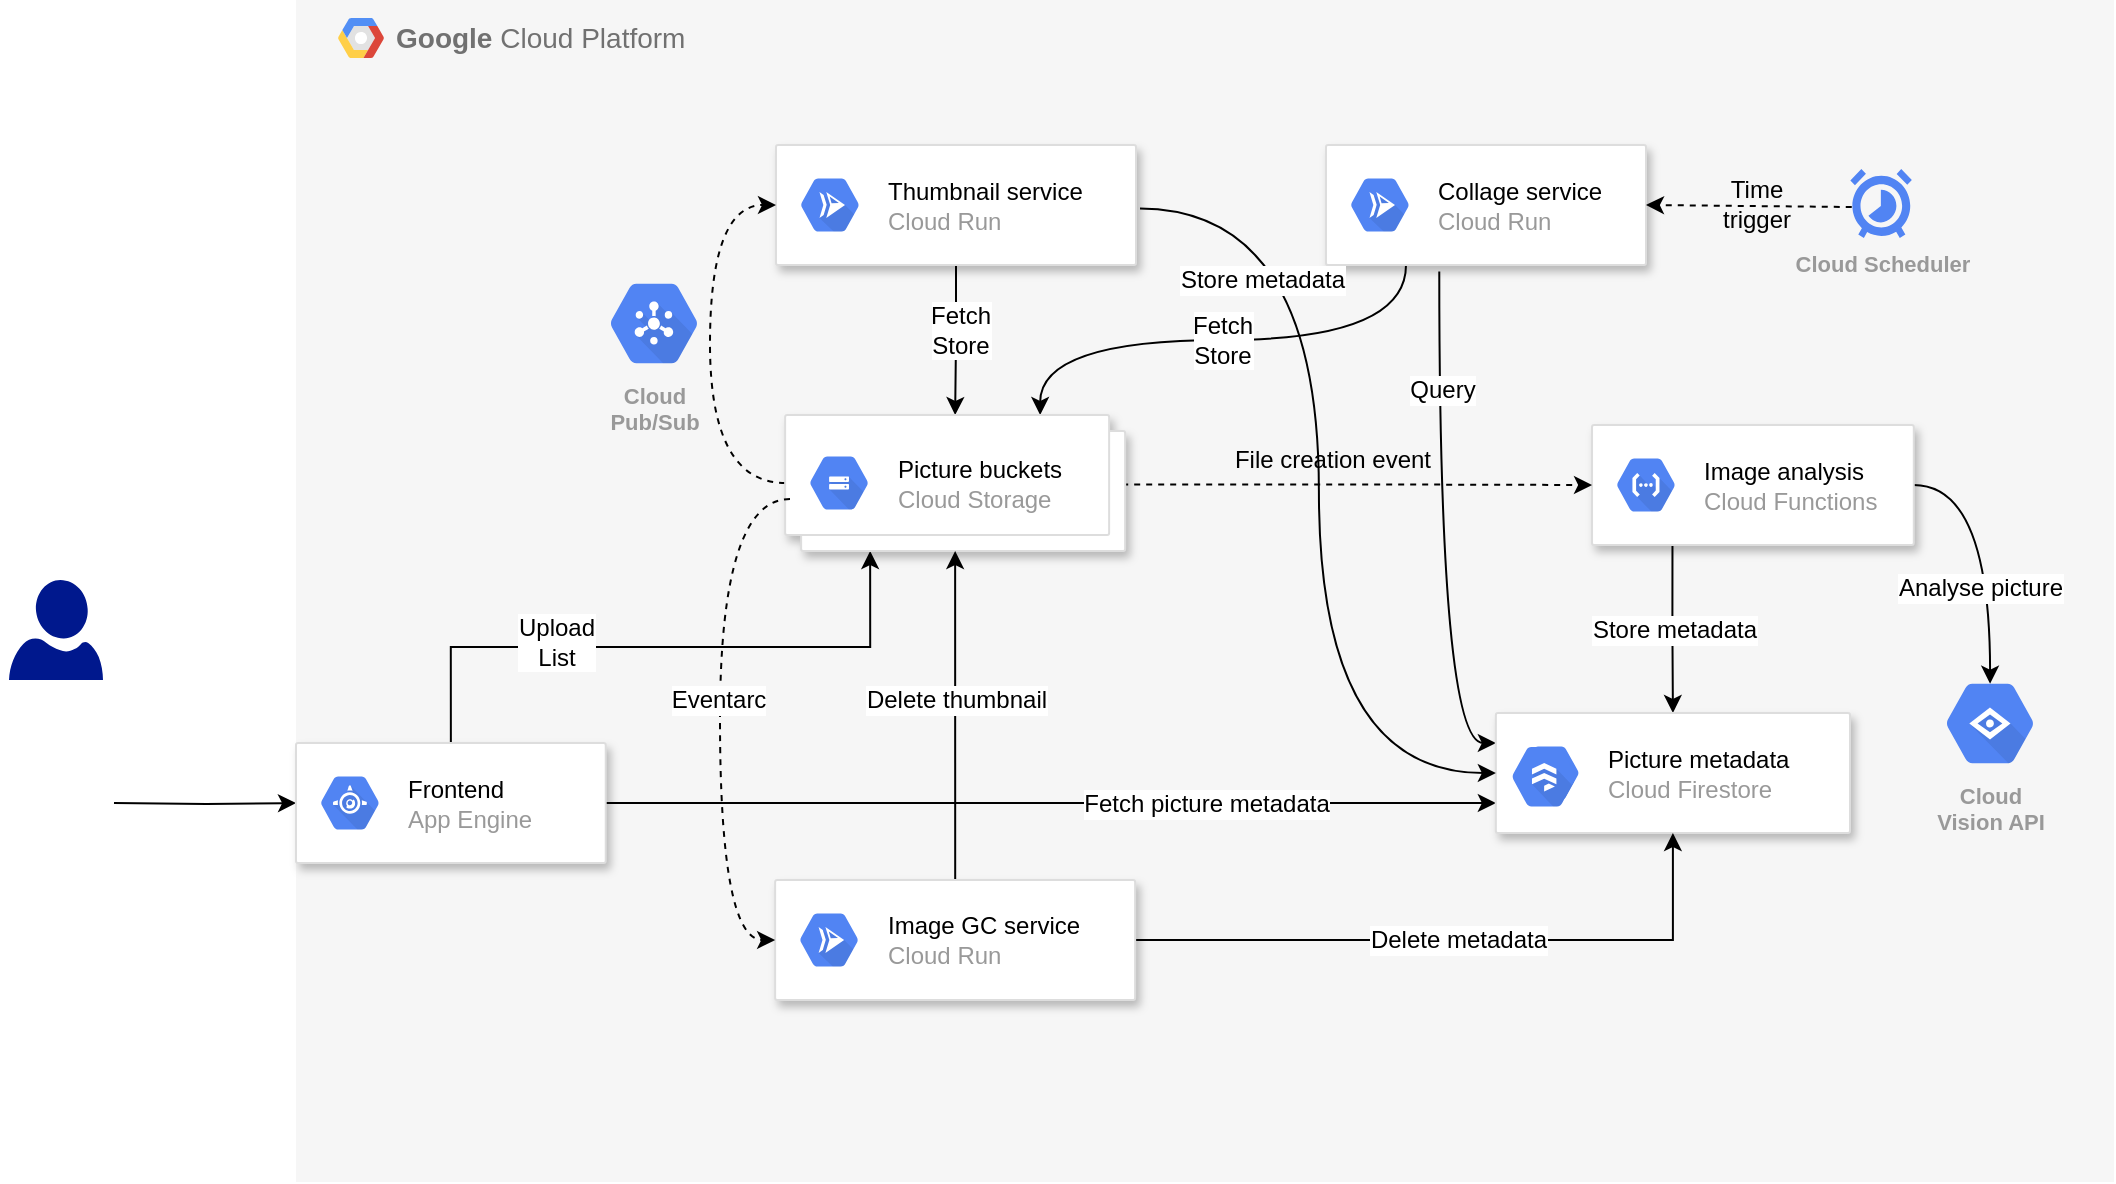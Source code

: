 <mxfile version="14.1.8" type="device" pages="2"><diagram id="f106602c-feb2-e66a-4537-3a34d633f6aa" name="events"><mxGraphModel dx="1106" dy="824" grid="1" gridSize="10" guides="1" tooltips="1" connect="1" arrows="1" fold="1" page="1" pageScale="1" pageWidth="1169" pageHeight="827" background="#ffffff" math="0" shadow="0"><root><mxCell id="0"/><mxCell id="1" parent="0"/><mxCell id="14" value="&lt;b&gt;Google &lt;/b&gt;Cloud Platform" style="fillColor=#F6F6F6;strokeColor=none;shadow=0;gradientColor=none;fontSize=14;align=left;spacing=10;fontColor=#717171;9E9E9E;verticalAlign=top;spacingTop=-4;fontStyle=0;spacingLeft=40;html=1;" parent="1" vertex="1"><mxGeometry x="218" y="120" width="909" height="591" as="geometry"/></mxCell><mxCell id="688" style="edgeStyle=orthogonalEdgeStyle;rounded=0;html=1;labelBackgroundColor=none;startFill=1;startSize=4;endArrow=blockThin;endFill=1;endSize=4;jettySize=auto;orthogonalLoop=1;strokeColor=#4284F3;strokeWidth=2;fontSize=12;fontColor=#000000;align=center;dashed=0;startArrow=blockThin;" parent="1" edge="1"><mxGeometry relative="1" as="geometry"><mxPoint x="425" y="329" as="sourcePoint"/></mxGeometry></mxCell><mxCell id="689" style="edgeStyle=orthogonalEdgeStyle;rounded=0;html=1;labelBackgroundColor=none;startFill=1;startSize=4;endArrow=blockThin;endFill=1;endSize=4;jettySize=auto;orthogonalLoop=1;strokeColor=#4284F3;strokeWidth=2;fontSize=12;fontColor=#000000;align=center;dashed=0;startArrow=blockThin;" parent="1" edge="1"><mxGeometry relative="1" as="geometry"><mxPoint x="425" y="420" as="sourcePoint"/></mxGeometry></mxCell><mxCell id="690" style="edgeStyle=orthogonalEdgeStyle;rounded=0;html=1;labelBackgroundColor=none;startFill=1;startSize=4;endArrow=blockThin;endFill=1;endSize=4;jettySize=auto;orthogonalLoop=1;strokeColor=#9E9E9E;strokeWidth=2;fontSize=12;fontColor=#000000;align=center;dashed=0;startArrow=blockThin;" parent="1" edge="1"><mxGeometry relative="1" as="geometry"><Array as="points"><mxPoint x="715" y="329"/><mxPoint x="715" y="329"/></Array><mxPoint x="739.5" y="329" as="targetPoint"/></mxGeometry></mxCell><mxCell id="687" style="edgeStyle=orthogonalEdgeStyle;rounded=0;html=1;labelBackgroundColor=none;startFill=1;startSize=4;endArrow=blockThin;endFill=1;endSize=4;jettySize=auto;orthogonalLoop=1;strokeColor=#4284F3;strokeWidth=2;fontSize=12;fontColor=#000000;align=center;dashed=0;" parent="1" edge="1"><mxGeometry relative="1" as="geometry"><mxPoint x="425" y="240" as="sourcePoint"/></mxGeometry></mxCell><mxCell id="Dg0SfWmz22ZjpXhg2D-C-709" style="edgeStyle=orthogonalEdgeStyle;rounded=0;orthogonalLoop=1;jettySize=auto;html=1;exitX=1;exitY=0.5;exitDx=0;exitDy=0;entryX=0;entryY=0.5;entryDx=0;entryDy=0;" parent="1" target="arby8tgKo32epF8ZV0J7-690" edge="1"><mxGeometry relative="1" as="geometry"><mxPoint x="127" y="521.5" as="sourcePoint"/></mxGeometry></mxCell><mxCell id="Dg0SfWmz22ZjpXhg2D-C-695" value="" style="shape=image;html=1;verticalAlign=top;verticalLabelPosition=bottom;labelBackgroundColor=#ffffff;imageAspect=0;aspect=fixed;image=https://cdn2.iconfinder.com/data/icons/font-awesome/1792/file-picture-o-128.png" parent="1" vertex="1"><mxGeometry x="70" y="480" width="58" height="58" as="geometry"/></mxCell><mxCell id="Dg0SfWmz22ZjpXhg2D-C-710" value="" style="aspect=fixed;pointerEvents=1;shadow=0;dashed=0;html=1;strokeColor=none;labelPosition=center;verticalLabelPosition=bottom;verticalAlign=top;align=center;fillColor=#00188D;shape=mxgraph.azure.user" parent="1" vertex="1"><mxGeometry x="74.5" y="410" width="47" height="50" as="geometry"/></mxCell><mxCell id="arby8tgKo32epF8ZV0J7-701" style="edgeStyle=orthogonalEdgeStyle;rounded=0;orthogonalLoop=1;jettySize=auto;html=1;startArrow=none;startFill=0;exitX=0.5;exitY=1;exitDx=0;exitDy=0;entryX=0.5;entryY=0;entryDx=0;entryDy=0;" parent="1" source="arby8tgKo32epF8ZV0J7-699" target="E0WcMXyF8rrJxKiN9VMl-693" edge="1"><mxGeometry relative="1" as="geometry"><Array as="points"/></mxGeometry></mxCell><mxCell id="A69gEPXfXc5rH4VS0fBS-738" value="&lt;font style=&quot;font-size: 12px&quot;&gt;Fetch&lt;br&gt;Store&lt;/font&gt;" style="edgeLabel;html=1;align=center;verticalAlign=middle;resizable=0;points=[];" parent="arby8tgKo32epF8ZV0J7-701" vertex="1" connectable="0"><mxGeometry x="-0.138" y="2" relative="1" as="geometry"><mxPoint as="offset"/></mxGeometry></mxCell><mxCell id="arby8tgKo32epF8ZV0J7-699" value="" style="strokeColor=#dddddd;shadow=1;strokeWidth=1;rounded=1;absoluteArcSize=1;arcSize=2;labelBackgroundColor=none;" parent="1" vertex="1"><mxGeometry x="458" y="192.5" width="180" height="60" as="geometry"/></mxCell><mxCell id="arby8tgKo32epF8ZV0J7-700" value="&lt;font color=&quot;#000000&quot;&gt;Thumbnail service&lt;/font&gt;&lt;br&gt;Cloud Run" style="dashed=0;connectable=0;html=1;fillColor=#5184F3;strokeColor=none;shape=mxgraph.gcp2.hexIcon;prIcon=cloud_run;part=1;labelPosition=right;verticalLabelPosition=middle;align=left;verticalAlign=middle;spacingLeft=5;fontColor=#999999;fontSize=12;" parent="arby8tgKo32epF8ZV0J7-699" vertex="1"><mxGeometry y="0.5" width="44" height="39" relative="1" as="geometry"><mxPoint x="5" y="-19.5" as="offset"/></mxGeometry></mxCell><mxCell id="arby8tgKo32epF8ZV0J7-705" style="rounded=0;orthogonalLoop=1;jettySize=auto;html=1;exitX=0.25;exitY=1;exitDx=0;exitDy=0;entryX=0.75;entryY=0;entryDx=0;entryDy=0;startArrow=none;startFill=0;edgeStyle=orthogonalEdgeStyle;curved=1;" parent="1" source="arby8tgKo32epF8ZV0J7-703" target="E0WcMXyF8rrJxKiN9VMl-693" edge="1"><mxGeometry relative="1" as="geometry"/></mxCell><mxCell id="A69gEPXfXc5rH4VS0fBS-737" value="&lt;font style=&quot;font-size: 12px&quot;&gt;Fetch&lt;br&gt;Store&lt;/font&gt;" style="edgeLabel;html=1;align=center;verticalAlign=middle;resizable=0;points=[];" parent="arby8tgKo32epF8ZV0J7-705" vertex="1" connectable="0"><mxGeometry x="-0.391" y="-8" relative="1" as="geometry"><mxPoint x="-51.5" y="8" as="offset"/></mxGeometry></mxCell><mxCell id="1ZLBBM_tfc2wKqTK2FR4-696" style="edgeStyle=orthogonalEdgeStyle;rounded=0;orthogonalLoop=1;jettySize=auto;html=1;exitX=0.354;exitY=1.055;exitDx=0;exitDy=0;entryX=0;entryY=0.25;entryDx=0;entryDy=0;curved=1;exitPerimeter=0;" parent="1" source="arby8tgKo32epF8ZV0J7-703" target="1ZLBBM_tfc2wKqTK2FR4-694" edge="1"><mxGeometry relative="1" as="geometry"/></mxCell><mxCell id="A69gEPXfXc5rH4VS0fBS-736" value="&lt;font style=&quot;font-size: 12px&quot;&gt;Query&lt;/font&gt;" style="edgeLabel;html=1;align=center;verticalAlign=middle;resizable=0;points=[];" parent="1ZLBBM_tfc2wKqTK2FR4-696" vertex="1" connectable="0"><mxGeometry x="-0.348" y="1" relative="1" as="geometry"><mxPoint y="-26.8" as="offset"/></mxGeometry></mxCell><mxCell id="arby8tgKo32epF8ZV0J7-703" value="" style="strokeColor=#dddddd;shadow=1;strokeWidth=1;rounded=1;absoluteArcSize=1;arcSize=2;labelBackgroundColor=none;" parent="1" vertex="1"><mxGeometry x="733" y="192.5" width="160" height="60" as="geometry"/></mxCell><mxCell id="arby8tgKo32epF8ZV0J7-704" value="&lt;font color=&quot;#000000&quot;&gt;Collage service&lt;/font&gt;&lt;br&gt;Cloud Run" style="dashed=0;connectable=0;html=1;fillColor=#5184F3;strokeColor=none;shape=mxgraph.gcp2.hexIcon;prIcon=cloud_run;part=1;labelPosition=right;verticalLabelPosition=middle;align=left;verticalAlign=middle;spacingLeft=5;fontColor=#999999;fontSize=12;" parent="arby8tgKo32epF8ZV0J7-703" vertex="1"><mxGeometry y="0.5" width="44" height="39" relative="1" as="geometry"><mxPoint x="5" y="-19.5" as="offset"/></mxGeometry></mxCell><mxCell id="arby8tgKo32epF8ZV0J7-708" style="rounded=0;orthogonalLoop=1;jettySize=auto;html=1;entryX=1;entryY=0.5;entryDx=0;entryDy=0;startArrow=none;startFill=0;dashed=1;exitX=0.023;exitY=0.551;exitDx=0;exitDy=0;exitPerimeter=0;" parent="1" source="1ZLBBM_tfc2wKqTK2FR4-692" target="arby8tgKo32epF8ZV0J7-703" edge="1"><mxGeometry relative="1" as="geometry"><mxPoint x="1008" y="222.5" as="sourcePoint"/></mxGeometry></mxCell><mxCell id="arby8tgKo32epF8ZV0J7-710" value="Time&lt;br&gt;trigger" style="text;html=1;align=center;verticalAlign=middle;resizable=0;points=[];labelBackgroundColor=none;" parent="arby8tgKo32epF8ZV0J7-708" vertex="1" connectable="0"><mxGeometry x="-0.216" y="-1" relative="1" as="geometry"><mxPoint x="-8" as="offset"/></mxGeometry></mxCell><mxCell id="Dg0SfWmz22ZjpXhg2D-C-712" style="edgeStyle=orthogonalEdgeStyle;rounded=0;orthogonalLoop=1;jettySize=auto;html=1;exitX=1;exitY=0.5;exitDx=0;exitDy=0;entryX=0.5;entryY=0.16;entryDx=0;entryDy=0;entryPerimeter=0;curved=1;" parent="1" source="Dg0SfWmz22ZjpXhg2D-C-691" target="1ZLBBM_tfc2wKqTK2FR4-701" edge="1"><mxGeometry relative="1" as="geometry"><mxPoint x="1006.114" y="470.86" as="targetPoint"/></mxGeometry></mxCell><mxCell id="A69gEPXfXc5rH4VS0fBS-734" value="&lt;font style=&quot;font-size: 12px&quot;&gt;Analyse picture&lt;/font&gt;" style="edgeLabel;html=1;align=center;verticalAlign=middle;resizable=0;points=[];" parent="Dg0SfWmz22ZjpXhg2D-C-712" vertex="1" connectable="0"><mxGeometry x="0.056" y="-10" relative="1" as="geometry"><mxPoint x="4.98" y="16.6" as="offset"/></mxGeometry></mxCell><mxCell id="Dg0SfWmz22ZjpXhg2D-C-713" style="edgeStyle=orthogonalEdgeStyle;rounded=0;orthogonalLoop=1;jettySize=auto;html=1;exitX=0.25;exitY=1;exitDx=0;exitDy=0;entryX=0.5;entryY=0;entryDx=0;entryDy=0;" parent="1" source="Dg0SfWmz22ZjpXhg2D-C-691" target="1ZLBBM_tfc2wKqTK2FR4-694" edge="1"><mxGeometry relative="1" as="geometry"><mxPoint x="802.371" y="470.86" as="targetPoint"/></mxGeometry></mxCell><mxCell id="A69gEPXfXc5rH4VS0fBS-735" value="&lt;font style=&quot;font-size: 12px&quot;&gt;Store metadata&lt;/font&gt;" style="edgeLabel;html=1;align=center;verticalAlign=middle;resizable=0;points=[];" parent="Dg0SfWmz22ZjpXhg2D-C-713" vertex="1" connectable="0"><mxGeometry x="-0.371" y="-4" relative="1" as="geometry"><mxPoint x="4.25" y="15.5" as="offset"/></mxGeometry></mxCell><mxCell id="Dg0SfWmz22ZjpXhg2D-C-691" value="" style="strokeColor=#dddddd;shadow=1;strokeWidth=1;rounded=1;absoluteArcSize=1;arcSize=2;" parent="1" vertex="1"><mxGeometry x="866.017" y="332.5" width="160.875" height="60" as="geometry"/></mxCell><mxCell id="Dg0SfWmz22ZjpXhg2D-C-692" value="&lt;font color=&quot;#000000&quot;&gt;Image analysis&lt;/font&gt;&lt;br&gt;Cloud Functions" style="dashed=0;connectable=0;html=1;fillColor=#5184F3;strokeColor=none;shape=mxgraph.gcp2.hexIcon;prIcon=cloud_functions;part=1;labelPosition=right;verticalLabelPosition=middle;align=left;verticalAlign=middle;spacingLeft=5;fontColor=#999999;fontSize=12;" parent="Dg0SfWmz22ZjpXhg2D-C-691" vertex="1"><mxGeometry y="0.5" width="44" height="39" relative="1" as="geometry"><mxPoint x="5" y="-19.5" as="offset"/></mxGeometry></mxCell><mxCell id="Dg0SfWmz22ZjpXhg2D-C-711" style="edgeStyle=orthogonalEdgeStyle;rounded=0;orthogonalLoop=1;jettySize=auto;html=1;entryX=0;entryY=0.5;entryDx=0;entryDy=0;dashed=1;exitX=0.956;exitY=0.511;exitDx=0;exitDy=0;exitPerimeter=0;" parent="1" source="E0WcMXyF8rrJxKiN9VMl-693" target="Dg0SfWmz22ZjpXhg2D-C-691" edge="1"><mxGeometry relative="1" as="geometry"/></mxCell><mxCell id="Dg0SfWmz22ZjpXhg2D-C-717" value="File creation event" style="text;html=1;align=center;verticalAlign=middle;resizable=0;points=[];labelBackgroundColor=none;" parent="Dg0SfWmz22ZjpXhg2D-C-711" vertex="1" connectable="0"><mxGeometry y="3" relative="1" as="geometry"><mxPoint x="-9.44" y="-9.29" as="offset"/></mxGeometry></mxCell><mxCell id="E0WcMXyF8rrJxKiN9VMl-692" style="edgeStyle=orthogonalEdgeStyle;rounded=0;orthogonalLoop=1;jettySize=auto;html=1;entryX=0;entryY=0.5;entryDx=0;entryDy=0;exitX=0;exitY=0.5;exitDx=0;exitDy=0;curved=1;dashed=1;" parent="1" edge="1"><mxGeometry relative="1" as="geometry"><Array as="points"><mxPoint x="425" y="361.5"/><mxPoint x="425" y="222.5"/></Array><mxPoint x="462.57" y="361.5" as="sourcePoint"/><mxPoint x="458" y="222.5" as="targetPoint"/></mxGeometry></mxCell><mxCell id="arby8tgKo32epF8ZV0J7-692" style="edgeStyle=orthogonalEdgeStyle;rounded=0;orthogonalLoop=1;jettySize=auto;html=1;exitX=0.5;exitY=0;exitDx=0;exitDy=0;entryX=0.25;entryY=1;entryDx=0;entryDy=0;" parent="1" source="arby8tgKo32epF8ZV0J7-690" target="E0WcMXyF8rrJxKiN9VMl-693" edge="1"><mxGeometry relative="1" as="geometry"/></mxCell><mxCell id="A69gEPXfXc5rH4VS0fBS-739" value="&lt;font style=&quot;font-size: 12px&quot;&gt;Upload&lt;br&gt;List&lt;/font&gt;" style="edgeLabel;html=1;align=center;verticalAlign=middle;resizable=0;points=[];" parent="arby8tgKo32epF8ZV0J7-692" vertex="1" connectable="0"><mxGeometry x="-0.093" y="3" relative="1" as="geometry"><mxPoint x="-38.4" as="offset"/></mxGeometry></mxCell><mxCell id="arby8tgKo32epF8ZV0J7-695" value="&lt;font style=&quot;font-size: 12px&quot;&gt;Fetch picture metadata&lt;/font&gt;" style="edgeStyle=orthogonalEdgeStyle;rounded=0;orthogonalLoop=1;jettySize=auto;html=1;exitX=1;exitY=0.5;exitDx=0;exitDy=0;entryX=0;entryY=0.75;entryDx=0;entryDy=0;" parent="1" source="arby8tgKo32epF8ZV0J7-690" target="1ZLBBM_tfc2wKqTK2FR4-694" edge="1"><mxGeometry x="0.349" relative="1" as="geometry"><mxPoint x="777.244" y="490.75" as="targetPoint"/><mxPoint as="offset"/></mxGeometry></mxCell><mxCell id="arby8tgKo32epF8ZV0J7-690" value="" style="strokeColor=#dddddd;shadow=1;strokeWidth=1;rounded=1;absoluteArcSize=1;arcSize=2;" parent="1" vertex="1"><mxGeometry x="218" y="491.5" width="154.86" height="60" as="geometry"/></mxCell><mxCell id="arby8tgKo32epF8ZV0J7-691" value="&lt;font color=&quot;#000000&quot;&gt;Frontend&lt;/font&gt;&lt;br&gt;App Engine" style="dashed=0;connectable=0;html=1;fillColor=#5184F3;strokeColor=none;shape=mxgraph.gcp2.hexIcon;prIcon=app_engine;part=1;labelPosition=right;verticalLabelPosition=middle;align=left;verticalAlign=middle;spacingLeft=5;fontColor=#999999;fontSize=12;" parent="arby8tgKo32epF8ZV0J7-690" vertex="1"><mxGeometry y="0.5" width="44" height="39" relative="1" as="geometry"><mxPoint x="5" y="-19.5" as="offset"/></mxGeometry></mxCell><mxCell id="1ZLBBM_tfc2wKqTK2FR4-692" value="Cloud Scheduler" style="html=1;fillColor=#5184F3;strokeColor=none;verticalAlign=top;labelPosition=center;verticalLabelPosition=bottom;align=center;fontSize=11;fontStyle=1;fontColor=#999999;shape=mxgraph.gcp2.cloud_scheduler" parent="1" vertex="1"><mxGeometry x="995.175" y="204.5" width="30.75" height="34.5" as="geometry"/></mxCell><mxCell id="1ZLBBM_tfc2wKqTK2FR4-694" value="" style="strokeColor=#dddddd;shadow=1;strokeWidth=1;rounded=1;absoluteArcSize=1;arcSize=2;" parent="1" vertex="1"><mxGeometry x="817.93" y="476.5" width="177.07" height="60" as="geometry"/></mxCell><mxCell id="1ZLBBM_tfc2wKqTK2FR4-695" value="&lt;font color=&quot;#000000&quot;&gt;Picture metadata&lt;/font&gt;&lt;br&gt;Cloud&amp;nbsp;Firestore" style="dashed=0;connectable=0;html=1;fillColor=#5184F3;strokeColor=none;shape=mxgraph.gcp2.hexIcon;prIcon=cloud_datastore;part=1;labelPosition=right;verticalLabelPosition=middle;align=left;verticalAlign=middle;spacingLeft=5;fontColor=#999999;fontSize=12;" parent="1ZLBBM_tfc2wKqTK2FR4-694" vertex="1"><mxGeometry y="0.5" width="44" height="39" relative="1" as="geometry"><mxPoint x="5" y="-19.5" as="offset"/></mxGeometry></mxCell><mxCell id="1ZLBBM_tfc2wKqTK2FR4-693" value="" style="html=1;fillColor=#5184F3;strokeColor=none;verticalAlign=top;labelPosition=center;verticalLabelPosition=bottom;align=center;spacingTop=-6;fontSize=11;fontStyle=1;fontColor=#999999;shape=mxgraph.gcp2.hexIcon;prIcon=cloud_firestore" parent="1ZLBBM_tfc2wKqTK2FR4-694" vertex="1"><mxGeometry y="10" width="48.457" height="43.75" as="geometry"/></mxCell><mxCell id="1ZLBBM_tfc2wKqTK2FR4-701" value="Cloud&#10;Vision API" style="html=1;fillColor=#5184F3;strokeColor=none;verticalAlign=top;labelPosition=center;verticalLabelPosition=bottom;align=center;spacingTop=-6;fontSize=11;fontStyle=1;fontColor=#999999;shape=mxgraph.gcp2.hexIcon;prIcon=cloud_vision_api;labelBackgroundColor=none;" parent="1" vertex="1"><mxGeometry x="1031.995" y="452.5" width="66.101" height="58.5" as="geometry"/></mxCell><mxCell id="E0WcMXyF8rrJxKiN9VMl-690" value="Cloud&#10;Pub/Sub" style="html=1;fillColor=#5184F3;strokeColor=none;verticalAlign=top;labelPosition=center;verticalLabelPosition=bottom;align=center;spacingTop=-6;fontSize=11;fontStyle=1;fontColor=#999999;shape=mxgraph.gcp2.hexIcon;prIcon=cloud_pubsub;dashed=1;" parent="1" vertex="1"><mxGeometry x="363.996" y="252.5" width="66.101" height="58.5" as="geometry"/></mxCell><mxCell id="E0WcMXyF8rrJxKiN9VMl-693" value="" style="shape=mxgraph.gcp2.doubleRect;strokeColor=#dddddd;shadow=1;strokeWidth=1;" parent="1" vertex="1"><mxGeometry x="462.57" y="327.5" width="170" height="68" as="geometry"/></mxCell><mxCell id="E0WcMXyF8rrJxKiN9VMl-694" value="&lt;font color=&quot;#000000&quot;&gt;Picture buckets&lt;/font&gt;&lt;br&gt;Cloud Storage" style="dashed=0;connectable=0;html=1;fillColor=#5184F3;strokeColor=none;shape=mxgraph.gcp2.hexIcon;prIcon=cloud_storage;part=1;labelPosition=right;verticalLabelPosition=middle;align=left;verticalAlign=middle;spacingLeft=5;fontColor=#999999;fontSize=12;" parent="E0WcMXyF8rrJxKiN9VMl-693" vertex="1"><mxGeometry y="0.5" width="44" height="39" relative="1" as="geometry"><mxPoint x="5" y="-19.5" as="offset"/></mxGeometry></mxCell><mxCell id="E0WcMXyF8rrJxKiN9VMl-697" value="" style="shape=mxgraph.gcp2.google_cloud_platform;fillColor=#F6F6F6;strokeColor=none;shadow=0;gradientColor=none;" parent="1" vertex="1"><mxGeometry x="239" y="129" width="23" height="20" as="geometry"><mxPoint x="20" y="10" as="offset"/></mxGeometry></mxCell><mxCell id="A69gEPXfXc5rH4VS0fBS-719" value="&lt;font style=&quot;font-size: 12px&quot;&gt;Delete metadata&lt;/font&gt;" style="edgeStyle=orthogonalEdgeStyle;rounded=0;orthogonalLoop=1;jettySize=auto;html=1;exitX=1;exitY=0.5;exitDx=0;exitDy=0;" parent="1" source="A69gEPXfXc5rH4VS0fBS-690" target="1ZLBBM_tfc2wKqTK2FR4-694" edge="1"><mxGeometry relative="1" as="geometry"/></mxCell><mxCell id="A69gEPXfXc5rH4VS0fBS-732" value="&lt;font style=&quot;font-size: 12px&quot;&gt;Delete thumbnail&lt;/font&gt;" style="edgeStyle=orthogonalEdgeStyle;rounded=0;orthogonalLoop=1;jettySize=auto;html=1;exitX=0.25;exitY=0;exitDx=0;exitDy=0;entryX=0.5;entryY=1;entryDx=0;entryDy=0;" parent="1" edge="1"><mxGeometry x="0.289" relative="1" as="geometry"><mxPoint x="502.57" y="560" as="sourcePoint"/><mxPoint x="547.57" y="395.5" as="targetPoint"/><Array as="points"><mxPoint x="548" y="560"/></Array><mxPoint as="offset"/></mxGeometry></mxCell><mxCell id="A69gEPXfXc5rH4VS0fBS-690" value="" style="strokeColor=#dddddd;shadow=1;strokeWidth=1;rounded=1;absoluteArcSize=1;arcSize=2;labelBackgroundColor=none;" parent="1" vertex="1"><mxGeometry x="457.57" y="560" width="180" height="60" as="geometry"/></mxCell><mxCell id="A69gEPXfXc5rH4VS0fBS-691" value="&lt;font color=&quot;#000000&quot;&gt;Image GC service&lt;/font&gt;&lt;br&gt;Cloud Run" style="dashed=0;connectable=0;html=1;fillColor=#5184F3;strokeColor=none;shape=mxgraph.gcp2.hexIcon;prIcon=cloud_run;part=1;labelPosition=right;verticalLabelPosition=middle;align=left;verticalAlign=middle;spacingLeft=5;fontColor=#999999;fontSize=12;" parent="A69gEPXfXc5rH4VS0fBS-690" vertex="1"><mxGeometry y="0.5" width="44" height="39" relative="1" as="geometry"><mxPoint x="5" y="-19.5" as="offset"/></mxGeometry></mxCell><mxCell id="A69gEPXfXc5rH4VS0fBS-740" style="edgeStyle=orthogonalEdgeStyle;rounded=0;orthogonalLoop=1;jettySize=auto;html=1;entryX=0;entryY=0.5;entryDx=0;entryDy=0;curved=1;dashed=1;exitX=0;exitY=0.5;exitDx=0;exitDy=0;" parent="1" target="A69gEPXfXc5rH4VS0fBS-690" edge="1"><mxGeometry relative="1" as="geometry"><Array as="points"><mxPoint x="430" y="370"/><mxPoint x="430" y="590"/></Array><mxPoint x="465" y="369.5" as="sourcePoint"/><mxPoint x="450" y="580" as="targetPoint"/></mxGeometry></mxCell><mxCell id="A69gEPXfXc5rH4VS0fBS-743" value="&lt;font style=&quot;font-size: 12px&quot;&gt;Eventarc&lt;/font&gt;" style="edgeLabel;html=1;align=center;verticalAlign=middle;resizable=0;points=[];" parent="A69gEPXfXc5rH4VS0fBS-740" vertex="1" connectable="0"><mxGeometry x="-0.043" y="-1" relative="1" as="geometry"><mxPoint as="offset"/></mxGeometry></mxCell><mxCell id="A69gEPXfXc5rH4VS0fBS-744" style="edgeStyle=orthogonalEdgeStyle;rounded=0;orthogonalLoop=1;jettySize=auto;html=1;exitX=0.354;exitY=1.055;exitDx=0;exitDy=0;entryX=0;entryY=0.5;entryDx=0;entryDy=0;curved=1;exitPerimeter=0;" parent="1" target="1ZLBBM_tfc2wKqTK2FR4-694" edge="1"><mxGeometry relative="1" as="geometry"><mxPoint x="640.0" y="224.3" as="sourcePoint"/><mxPoint x="668.29" y="460" as="targetPoint"/></mxGeometry></mxCell><mxCell id="A69gEPXfXc5rH4VS0fBS-745" value="&lt;font style=&quot;font-size: 12px&quot;&gt;Store metadata&lt;br&gt;&lt;/font&gt;" style="edgeLabel;html=1;align=center;verticalAlign=middle;resizable=0;points=[];" parent="A69gEPXfXc5rH4VS0fBS-744" vertex="1" connectable="0"><mxGeometry x="-0.348" y="1" relative="1" as="geometry"><mxPoint x="-30" y="-25.3" as="offset"/></mxGeometry></mxCell></root></mxGraphModel></diagram><diagram name="workflows" id="UWhO599sdmwKsdT6tfro"><mxGraphModel dx="1172" dy="824" grid="1" gridSize="10" guides="1" tooltips="1" connect="1" arrows="1" fold="1" page="1" pageScale="1" pageWidth="1169" pageHeight="827" background="#ffffff" math="0" shadow="0"><root><mxCell id="tMWNW8w86x6aNaAS5eqx-0"/><mxCell id="tMWNW8w86x6aNaAS5eqx-1" parent="tMWNW8w86x6aNaAS5eqx-0"/><mxCell id="tMWNW8w86x6aNaAS5eqx-2" value="&lt;b&gt;Google &lt;/b&gt;Cloud Platform" style="fillColor=#F6F6F6;strokeColor=none;shadow=0;gradientColor=none;fontSize=14;align=left;spacing=10;fontColor=#717171;9E9E9E;verticalAlign=top;spacingTop=-4;fontStyle=0;spacingLeft=40;html=1;" vertex="1" parent="tMWNW8w86x6aNaAS5eqx-1"><mxGeometry x="122.43" y="79.5" width="1047.57" height="510" as="geometry"/></mxCell><mxCell id="tMWNW8w86x6aNaAS5eqx-3" value="" style="shape=mxgraph.gcp2.google_cloud_platform;fillColor=#F6F6F6;strokeColor=none;shadow=0;gradientColor=none;" vertex="1" parent="tMWNW8w86x6aNaAS5eqx-2"><mxGeometry width="23" height="20" relative="1" as="geometry"><mxPoint x="20" y="10" as="offset"/></mxGeometry></mxCell><mxCell id="tMWNW8w86x6aNaAS5eqx-4" style="edgeStyle=orthogonalEdgeStyle;rounded=0;html=1;labelBackgroundColor=none;startFill=1;startSize=4;endArrow=blockThin;endFill=1;endSize=4;jettySize=auto;orthogonalLoop=1;strokeColor=#4284F3;strokeWidth=2;fontSize=12;fontColor=#000000;align=center;dashed=0;startArrow=blockThin;" edge="1" parent="tMWNW8w86x6aNaAS5eqx-1"><mxGeometry relative="1" as="geometry"><mxPoint x="425" y="329" as="sourcePoint"/></mxGeometry></mxCell><mxCell id="tMWNW8w86x6aNaAS5eqx-5" style="edgeStyle=orthogonalEdgeStyle;rounded=0;html=1;labelBackgroundColor=none;startFill=1;startSize=4;endArrow=blockThin;endFill=1;endSize=4;jettySize=auto;orthogonalLoop=1;strokeColor=#4284F3;strokeWidth=2;fontSize=12;fontColor=#000000;align=center;dashed=0;startArrow=blockThin;" edge="1" parent="tMWNW8w86x6aNaAS5eqx-1"><mxGeometry relative="1" as="geometry"><mxPoint x="425" y="420" as="sourcePoint"/></mxGeometry></mxCell><mxCell id="tMWNW8w86x6aNaAS5eqx-6" style="edgeStyle=orthogonalEdgeStyle;rounded=0;html=1;labelBackgroundColor=none;startFill=1;startSize=4;endArrow=blockThin;endFill=1;endSize=4;jettySize=auto;orthogonalLoop=1;strokeColor=#9E9E9E;strokeWidth=2;fontSize=12;fontColor=#000000;align=center;dashed=0;startArrow=blockThin;" edge="1" parent="tMWNW8w86x6aNaAS5eqx-1"><mxGeometry relative="1" as="geometry"><Array as="points"><mxPoint x="715" y="329"/><mxPoint x="715" y="329"/></Array><mxPoint x="739.5" y="329" as="targetPoint"/></mxGeometry></mxCell><mxCell id="tMWNW8w86x6aNaAS5eqx-7" style="edgeStyle=orthogonalEdgeStyle;rounded=0;html=1;labelBackgroundColor=none;startFill=1;startSize=4;endArrow=blockThin;endFill=1;endSize=4;jettySize=auto;orthogonalLoop=1;strokeColor=#4284F3;strokeWidth=2;fontSize=12;fontColor=#000000;align=center;dashed=0;" edge="1" parent="tMWNW8w86x6aNaAS5eqx-1"><mxGeometry relative="1" as="geometry"><mxPoint x="425" y="240" as="sourcePoint"/></mxGeometry></mxCell><mxCell id="tMWNW8w86x6aNaAS5eqx-8" value="" style="edgeStyle=orthogonalEdgeStyle;rounded=0;orthogonalLoop=1;jettySize=auto;html=1;" edge="1" parent="tMWNW8w86x6aNaAS5eqx-1" source="tMWNW8w86x6aNaAS5eqx-9" target="tMWNW8w86x6aNaAS5eqx-27"><mxGeometry relative="1" as="geometry"/></mxCell><mxCell id="tMWNW8w86x6aNaAS5eqx-9" value="" style="shape=image;html=1;verticalAlign=top;verticalLabelPosition=bottom;labelBackgroundColor=#ffffff;imageAspect=0;aspect=fixed;image=https://cdn2.iconfinder.com/data/icons/font-awesome/1792/file-picture-o-128.png" vertex="1" parent="tMWNW8w86x6aNaAS5eqx-1"><mxGeometry x="30" y="180" width="58" height="58" as="geometry"/></mxCell><mxCell id="tMWNW8w86x6aNaAS5eqx-10" value="" style="aspect=fixed;pointerEvents=1;shadow=0;dashed=0;html=1;strokeColor=none;labelPosition=center;verticalLabelPosition=bottom;verticalAlign=top;align=center;fillColor=#00188D;shape=mxgraph.azure.user" vertex="1" parent="tMWNW8w86x6aNaAS5eqx-1"><mxGeometry x="35.5" y="120" width="47" height="50" as="geometry"/></mxCell><mxCell id="tMWNW8w86x6aNaAS5eqx-11" style="edgeStyle=orthogonalEdgeStyle;rounded=0;orthogonalLoop=1;jettySize=auto;html=1;exitX=0.5;exitY=0;exitDx=0;exitDy=0;entryX=0.5;entryY=1;entryDx=0;entryDy=0;" edge="1" parent="tMWNW8w86x6aNaAS5eqx-1" source="tMWNW8w86x6aNaAS5eqx-15" target="tMWNW8w86x6aNaAS5eqx-67"><mxGeometry relative="1" as="geometry"><mxPoint x="960" y="230" as="targetPoint"/><Array as="points"><mxPoint x="940" y="340"/><mxPoint x="940" y="280"/><mxPoint x="955" y="280"/></Array></mxGeometry></mxCell><mxCell id="tMWNW8w86x6aNaAS5eqx-12" value="Store metadata" style="edgeLabel;html=1;align=center;verticalAlign=middle;resizable=0;points=[];" vertex="1" connectable="0" parent="tMWNW8w86x6aNaAS5eqx-11"><mxGeometry x="-0.52" y="1" relative="1" as="geometry"><mxPoint as="offset"/></mxGeometry></mxCell><mxCell id="tMWNW8w86x6aNaAS5eqx-13" style="edgeStyle=orthogonalEdgeStyle;rounded=0;orthogonalLoop=1;jettySize=auto;html=1;exitX=0;exitY=0.5;exitDx=0;exitDy=0;entryX=1;entryY=0.5;entryDx=0;entryDy=0;" edge="1" parent="tMWNW8w86x6aNaAS5eqx-1" source="tMWNW8w86x6aNaAS5eqx-15" target="tMWNW8w86x6aNaAS5eqx-29"><mxGeometry relative="1" as="geometry"><Array as="points"><mxPoint x="750" y="370"/><mxPoint x="750" y="190"/></Array></mxGeometry></mxCell><mxCell id="tMWNW8w86x6aNaAS5eqx-14" value="Fetch&lt;br&gt;Store" style="edgeLabel;html=1;align=center;verticalAlign=middle;resizable=0;points=[];" vertex="1" connectable="0" parent="tMWNW8w86x6aNaAS5eqx-13"><mxGeometry x="-0.817" y="-1" relative="1" as="geometry"><mxPoint as="offset"/></mxGeometry></mxCell><mxCell id="tMWNW8w86x6aNaAS5eqx-15" value="" style="strokeColor=#dddddd;shadow=1;strokeWidth=1;rounded=1;absoluteArcSize=1;arcSize=2;labelBackgroundColor=none;" vertex="1" parent="tMWNW8w86x6aNaAS5eqx-1"><mxGeometry x="880" y="340" width="140" height="60" as="geometry"/></mxCell><mxCell id="tMWNW8w86x6aNaAS5eqx-16" value="&lt;font color=&quot;#000000&quot;&gt;Thumbnail&lt;/font&gt;&lt;br&gt;Cloud Run" style="dashed=0;connectable=0;html=1;fillColor=#5184F3;strokeColor=none;shape=mxgraph.gcp2.hexIcon;prIcon=cloud_run;part=1;labelPosition=right;verticalLabelPosition=middle;align=left;verticalAlign=middle;spacingLeft=5;fontColor=#999999;fontSize=12;" vertex="1" parent="tMWNW8w86x6aNaAS5eqx-15"><mxGeometry y="0.5" width="44" height="39" relative="1" as="geometry"><mxPoint x="5" y="-19.5" as="offset"/></mxGeometry></mxCell><mxCell id="tMWNW8w86x6aNaAS5eqx-17" style="edgeStyle=orthogonalEdgeStyle;rounded=0;orthogonalLoop=1;jettySize=auto;html=1;entryX=0.75;entryY=1;entryDx=0;entryDy=0;" edge="1" parent="tMWNW8w86x6aNaAS5eqx-1" source="tMWNW8w86x6aNaAS5eqx-21" target="tMWNW8w86x6aNaAS5eqx-67"><mxGeometry relative="1" as="geometry"><mxPoint x="1095" y="140" as="targetPoint"/></mxGeometry></mxCell><mxCell id="tMWNW8w86x6aNaAS5eqx-18" value="Query metadata" style="edgeLabel;html=1;align=center;verticalAlign=middle;resizable=0;points=[];" vertex="1" connectable="0" parent="tMWNW8w86x6aNaAS5eqx-17"><mxGeometry x="0.202" relative="1" as="geometry"><mxPoint x="74" y="30" as="offset"/></mxGeometry></mxCell><mxCell id="tMWNW8w86x6aNaAS5eqx-19" style="rounded=0;orthogonalLoop=1;jettySize=auto;html=1;exitX=0.5;exitY=0;exitDx=0;exitDy=0;entryX=1;entryY=0.75;entryDx=0;entryDy=0;edgeStyle=entityRelationEdgeStyle;" edge="1" parent="tMWNW8w86x6aNaAS5eqx-1" source="tMWNW8w86x6aNaAS5eqx-21" target="tMWNW8w86x6aNaAS5eqx-29"><mxGeometry relative="1" as="geometry"/></mxCell><mxCell id="tMWNW8w86x6aNaAS5eqx-20" value="Fetch&lt;br&gt;Store" style="edgeLabel;html=1;align=center;verticalAlign=middle;resizable=0;points=[];" vertex="1" connectable="0" parent="tMWNW8w86x6aNaAS5eqx-19"><mxGeometry x="-0.636" relative="1" as="geometry"><mxPoint x="10.97" y="-2.16" as="offset"/></mxGeometry></mxCell><mxCell id="tMWNW8w86x6aNaAS5eqx-21" value="" style="strokeColor=#dddddd;shadow=1;strokeWidth=1;rounded=1;absoluteArcSize=1;arcSize=2;labelBackgroundColor=none;" vertex="1" parent="tMWNW8w86x6aNaAS5eqx-1"><mxGeometry x="1025" y="340" width="140" height="60" as="geometry"/></mxCell><mxCell id="tMWNW8w86x6aNaAS5eqx-22" value="&lt;font color=&quot;#000000&quot;&gt;Collage&lt;/font&gt;&lt;br&gt;Cloud Run" style="dashed=0;connectable=0;html=1;fillColor=#5184F3;strokeColor=none;shape=mxgraph.gcp2.hexIcon;prIcon=cloud_run;part=1;labelPosition=right;verticalLabelPosition=middle;align=left;verticalAlign=middle;spacingLeft=5;fontColor=#999999;fontSize=12;" vertex="1" parent="tMWNW8w86x6aNaAS5eqx-21"><mxGeometry y="0.5" width="44" height="39" relative="1" as="geometry"><mxPoint x="5" y="-19.5" as="offset"/></mxGeometry></mxCell><mxCell id="tMWNW8w86x6aNaAS5eqx-23" style="rounded=0;orthogonalLoop=1;jettySize=auto;html=1;dashed=1;exitX=0;exitY=0.75;exitDx=0;exitDy=0;entryX=0.5;entryY=0;entryDx=0;entryDy=0;edgeStyle=orthogonalEdgeStyle;" edge="1" parent="tMWNW8w86x6aNaAS5eqx-1" source="tMWNW8w86x6aNaAS5eqx-29" target="tMWNW8w86x6aNaAS5eqx-37"><mxGeometry relative="1" as="geometry"><mxPoint x="201" y="350" as="targetPoint"/><Array as="points"><mxPoint x="470" y="207"/><mxPoint x="470" y="240"/><mxPoint x="197" y="240"/></Array></mxGeometry></mxCell><mxCell id="tMWNW8w86x6aNaAS5eqx-24" value="&lt;font style=&quot;font-size: 11px&quot;&gt;File creation/deletion&lt;/font&gt;" style="text;html=1;align=center;verticalAlign=middle;resizable=0;points=[];labelBackgroundColor=none;" vertex="1" connectable="0" parent="tMWNW8w86x6aNaAS5eqx-23"><mxGeometry y="3" relative="1" as="geometry"><mxPoint x="36.95" y="-13" as="offset"/></mxGeometry></mxCell><mxCell id="tMWNW8w86x6aNaAS5eqx-25" value="Upload/List" style="rounded=0;orthogonalLoop=1;jettySize=auto;html=1;exitX=1;exitY=0.5;exitDx=0;exitDy=0;entryX=0;entryY=0.5;entryDx=0;entryDy=0;" edge="1" parent="tMWNW8w86x6aNaAS5eqx-1" source="tMWNW8w86x6aNaAS5eqx-27" target="tMWNW8w86x6aNaAS5eqx-29"><mxGeometry x="-0.175" y="1" relative="1" as="geometry"><mxPoint x="197" y="260" as="targetPoint"/><mxPoint as="offset"/></mxGeometry></mxCell><mxCell id="tMWNW8w86x6aNaAS5eqx-26" value="Fetch picture metadata" style="edgeStyle=orthogonalEdgeStyle;rounded=0;orthogonalLoop=1;jettySize=auto;html=1;exitX=0.5;exitY=0;exitDx=0;exitDy=0;entryX=0.5;entryY=0;entryDx=0;entryDy=0;" edge="1" parent="tMWNW8w86x6aNaAS5eqx-1" source="tMWNW8w86x6aNaAS5eqx-27" target="tMWNW8w86x6aNaAS5eqx-67"><mxGeometry x="-0.242" relative="1" as="geometry"><mxPoint as="offset"/><mxPoint x="950" y="130" as="targetPoint"/><Array as="points"><mxPoint x="197" y="140"/><mxPoint x="955" y="140"/></Array></mxGeometry></mxCell><mxCell id="tMWNW8w86x6aNaAS5eqx-27" value="" style="strokeColor=#dddddd;shadow=1;strokeWidth=1;rounded=1;absoluteArcSize=1;arcSize=2;" vertex="1" parent="tMWNW8w86x6aNaAS5eqx-1"><mxGeometry x="122.43" y="160" width="150" height="60" as="geometry"/></mxCell><mxCell id="tMWNW8w86x6aNaAS5eqx-28" value="&lt;font color=&quot;#000000&quot;&gt;Frontend&lt;/font&gt;&lt;br&gt;App Engine" style="dashed=0;connectable=0;html=1;fillColor=#5184F3;strokeColor=none;shape=mxgraph.gcp2.hexIcon;prIcon=app_engine;part=1;labelPosition=right;verticalLabelPosition=middle;align=left;verticalAlign=middle;spacingLeft=5;fontColor=#999999;fontSize=12;" vertex="1" parent="tMWNW8w86x6aNaAS5eqx-27"><mxGeometry y="0.5" width="44" height="39" relative="1" as="geometry"><mxPoint x="5" y="-19.5" as="offset"/></mxGeometry></mxCell><mxCell id="tMWNW8w86x6aNaAS5eqx-29" value="" style="shape=mxgraph.gcp2.doubleRect;strokeColor=#dddddd;shadow=1;strokeWidth=1;" vertex="1" parent="tMWNW8w86x6aNaAS5eqx-1"><mxGeometry x="495.05" y="156" width="160" height="68" as="geometry"/></mxCell><mxCell id="tMWNW8w86x6aNaAS5eqx-30" value="&lt;font color=&quot;#000000&quot;&gt;Picture buckets&lt;/font&gt;&lt;br&gt;Cloud Storage" style="dashed=0;connectable=0;html=1;fillColor=#5184F3;strokeColor=none;shape=mxgraph.gcp2.hexIcon;prIcon=cloud_storage;part=1;labelPosition=right;verticalLabelPosition=middle;align=left;verticalAlign=middle;spacingLeft=5;fontColor=#999999;fontSize=12;" vertex="1" parent="tMWNW8w86x6aNaAS5eqx-29"><mxGeometry y="0.5" width="44" height="39" relative="1" as="geometry"><mxPoint x="5" y="-19.5" as="offset"/></mxGeometry></mxCell><mxCell id="tMWNW8w86x6aNaAS5eqx-31" value="&lt;font style=&quot;font-size: 11px&quot;&gt;Delete &lt;br&gt;metadata&lt;/font&gt;" style="rounded=0;orthogonalLoop=1;jettySize=auto;html=1;exitX=1;exitY=0.5;exitDx=0;exitDy=0;edgeStyle=orthogonalEdgeStyle;entryX=0;entryY=0.75;entryDx=0;entryDy=0;" edge="1" parent="tMWNW8w86x6aNaAS5eqx-1" target="tMWNW8w86x6aNaAS5eqx-67" source="2a4vgkCVHeDAVaNQxrtz-4"><mxGeometry x="-0.611" relative="1" as="geometry"><mxPoint x="646.05" y="300" as="sourcePoint"/><mxPoint x="731" y="300" as="targetPoint"/><mxPoint as="offset"/><Array as="points"><mxPoint x="780" y="301"/><mxPoint x="780" y="205"/></Array></mxGeometry></mxCell><mxCell id="tMWNW8w86x6aNaAS5eqx-32" style="edgeStyle=orthogonalEdgeStyle;rounded=0;orthogonalLoop=1;jettySize=auto;html=1;exitX=0.5;exitY=0;exitDx=0;exitDy=0;entryX=0.5;entryY=1;entryDx=0;entryDy=0;" edge="1" parent="tMWNW8w86x6aNaAS5eqx-1" source="2a4vgkCVHeDAVaNQxrtz-0" target="tMWNW8w86x6aNaAS5eqx-29"><mxGeometry relative="1" as="geometry"><mxPoint x="575.05" y="270" as="sourcePoint"/></mxGeometry></mxCell><mxCell id="tMWNW8w86x6aNaAS5eqx-33" value="Delete thumbnail" style="edgeLabel;html=1;align=center;verticalAlign=middle;resizable=0;points=[];" vertex="1" connectable="0" parent="tMWNW8w86x6aNaAS5eqx-32"><mxGeometry x="0.067" y="1" relative="1" as="geometry"><mxPoint as="offset"/></mxGeometry></mxCell><mxCell id="tMWNW8w86x6aNaAS5eqx-36" value="" style="edgeStyle=none;rounded=0;orthogonalLoop=1;jettySize=auto;html=1;" edge="1" parent="tMWNW8w86x6aNaAS5eqx-1" source="tMWNW8w86x6aNaAS5eqx-37" target="tMWNW8w86x6aNaAS5eqx-41"><mxGeometry relative="1" as="geometry"/></mxCell><mxCell id="tMWNW8w86x6aNaAS5eqx-37" value="" style="shape=mxgraph.gcp2.doubleRect;strokeColor=#dddddd;shadow=1;strokeWidth=1;" vertex="1" parent="tMWNW8w86x6aNaAS5eqx-1"><mxGeometry x="118.43" y="340" width="158" height="68" as="geometry"/></mxCell><mxCell id="tMWNW8w86x6aNaAS5eqx-38" value="&lt;font color=&quot;#000000&quot;&gt;Trigger Workflow&lt;/font&gt;&lt;br&gt;Cloud Functions" style="dashed=0;connectable=0;html=1;fillColor=#5184F3;strokeColor=none;shape=mxgraph.gcp2.hexIcon;prIcon=cloud_functions;part=1;labelPosition=right;verticalLabelPosition=middle;align=left;verticalAlign=middle;spacingLeft=5;fontColor=#999999;fontSize=12;" vertex="1" parent="tMWNW8w86x6aNaAS5eqx-37"><mxGeometry y="0.5" width="44" height="39" relative="1" as="geometry"><mxPoint x="5" y="-19.5" as="offset"/></mxGeometry></mxCell><mxCell id="tMWNW8w86x6aNaAS5eqx-39" style="edgeStyle=none;rounded=0;orthogonalLoop=1;jettySize=auto;html=1;entryX=0.5;entryY=0;entryDx=0;entryDy=0;" edge="1" parent="tMWNW8w86x6aNaAS5eqx-1" source="tMWNW8w86x6aNaAS5eqx-37" target="tMWNW8w86x6aNaAS5eqx-37"><mxGeometry relative="1" as="geometry"/></mxCell><mxCell id="tMWNW8w86x6aNaAS5eqx-40" value="" style="edgeStyle=none;rounded=0;orthogonalLoop=1;jettySize=auto;html=1;" edge="1" parent="tMWNW8w86x6aNaAS5eqx-1" source="tMWNW8w86x6aNaAS5eqx-41" target="tMWNW8w86x6aNaAS5eqx-49"><mxGeometry relative="1" as="geometry"/></mxCell><mxCell id="tMWNW8w86x6aNaAS5eqx-41" value="Start" style="strokeWidth=2;html=1;shape=mxgraph.flowchart.start_1;whiteSpace=wrap;" vertex="1" parent="tMWNW8w86x6aNaAS5eqx-1"><mxGeometry x="167.43" y="452.5" width="60" height="30" as="geometry"/></mxCell><mxCell id="tMWNW8w86x6aNaAS5eqx-42" value="" style="edgeStyle=none;rounded=0;orthogonalLoop=1;jettySize=auto;html=1;" edge="1" parent="tMWNW8w86x6aNaAS5eqx-1" target="tMWNW8w86x6aNaAS5eqx-53"><mxGeometry relative="1" as="geometry"><mxPoint x="347" y="467.501" as="sourcePoint"/></mxGeometry></mxCell><mxCell id="tMWNW8w86x6aNaAS5eqx-43" value="OBJECT&lt;br&gt;FINALIZE" style="edgeLabel;html=1;align=center;verticalAlign=middle;resizable=0;points=[];" vertex="1" connectable="0" parent="tMWNW8w86x6aNaAS5eqx-42"><mxGeometry x="-0.343" y="1" relative="1" as="geometry"><mxPoint x="9.67" y="-19.64" as="offset"/></mxGeometry></mxCell><mxCell id="tMWNW8w86x6aNaAS5eqx-44" value="" style="edgeStyle=none;rounded=0;orthogonalLoop=1;jettySize=auto;html=1;" edge="1" parent="tMWNW8w86x6aNaAS5eqx-1" source="tMWNW8w86x6aNaAS5eqx-49" target="tMWNW8w86x6aNaAS5eqx-53"><mxGeometry relative="1" as="geometry"/></mxCell><mxCell id="tMWNW8w86x6aNaAS5eqx-45" style="edgeStyle=none;rounded=0;orthogonalLoop=1;jettySize=auto;html=1;exitX=0.5;exitY=0;exitDx=0;exitDy=0;exitPerimeter=0;entryX=0;entryY=0.5;entryDx=0;entryDy=0;" edge="1" parent="tMWNW8w86x6aNaAS5eqx-1" source="tMWNW8w86x6aNaAS5eqx-49" target="2a4vgkCVHeDAVaNQxrtz-0"><mxGeometry relative="1" as="geometry"><Array as="points"><mxPoint x="318" y="300"/></Array><mxPoint x="390" y="300" as="targetPoint"/></mxGeometry></mxCell><mxCell id="tMWNW8w86x6aNaAS5eqx-46" value="OBJECT&lt;br&gt;DELETE" style="edgeLabel;html=1;align=center;verticalAlign=middle;resizable=0;points=[];" vertex="1" connectable="0" parent="tMWNW8w86x6aNaAS5eqx-45"><mxGeometry x="0.405" y="2" relative="1" as="geometry"><mxPoint x="-18.08" y="61.86" as="offset"/></mxGeometry></mxCell><mxCell id="tMWNW8w86x6aNaAS5eqx-47" style="edgeStyle=orthogonalEdgeStyle;rounded=0;orthogonalLoop=1;jettySize=auto;html=1;exitX=0.5;exitY=1;exitDx=0;exitDy=0;exitPerimeter=0;entryX=0;entryY=0.5;entryDx=0;entryDy=0;entryPerimeter=0;" edge="1" parent="tMWNW8w86x6aNaAS5eqx-1" source="tMWNW8w86x6aNaAS5eqx-49" target="tMWNW8w86x6aNaAS5eqx-75"><mxGeometry relative="1" as="geometry"><mxPoint x="630" y="560" as="targetPoint"/></mxGeometry></mxCell><mxCell id="tMWNW8w86x6aNaAS5eqx-48" value="UNKNOWN" style="edgeLabel;html=1;align=center;verticalAlign=middle;resizable=0;points=[];" vertex="1" connectable="0" parent="tMWNW8w86x6aNaAS5eqx-47"><mxGeometry x="-0.949" y="-1" relative="1" as="geometry"><mxPoint as="offset"/></mxGeometry></mxCell><mxCell id="tMWNW8w86x6aNaAS5eqx-49" value="Event &lt;br&gt;type?" style="strokeWidth=2;html=1;shape=mxgraph.flowchart.decision;whiteSpace=wrap;" vertex="1" parent="tMWNW8w86x6aNaAS5eqx-1"><mxGeometry x="278.43" y="431.5" width="80" height="72" as="geometry"/></mxCell><mxCell id="tMWNW8w86x6aNaAS5eqx-50" style="edgeStyle=none;rounded=0;orthogonalLoop=1;jettySize=auto;html=1;exitX=1;exitY=0.5;exitDx=0;exitDy=0;" edge="1" parent="tMWNW8w86x6aNaAS5eqx-1" source="tMWNW8w86x6aNaAS5eqx-15" target="tMWNW8w86x6aNaAS5eqx-15"><mxGeometry relative="1" as="geometry"/></mxCell><mxCell id="tMWNW8w86x6aNaAS5eqx-51" value="Analyse picture" style="edgeStyle=none;rounded=0;orthogonalLoop=1;jettySize=auto;html=1;entryX=0.5;entryY=1;entryDx=0;entryDy=0;" edge="1" parent="tMWNW8w86x6aNaAS5eqx-1" source="tMWNW8w86x6aNaAS5eqx-53" target="tMWNW8w86x6aNaAS5eqx-76"><mxGeometry x="0.146" relative="1" as="geometry"><mxPoint x="450.047" y="378.5" as="targetPoint"/><Array as="points"><mxPoint x="445" y="420"/></Array><mxPoint as="offset"/></mxGeometry></mxCell><mxCell id="tMWNW8w86x6aNaAS5eqx-52" value="" style="edgeStyle=none;rounded=0;orthogonalLoop=1;jettySize=auto;html=1;" edge="1" parent="tMWNW8w86x6aNaAS5eqx-1" source="tMWNW8w86x6aNaAS5eqx-53" target="tMWNW8w86x6aNaAS5eqx-56"><mxGeometry relative="1" as="geometry"/></mxCell><mxCell id="tMWNW8w86x6aNaAS5eqx-53" value="Image Analysis" style="rounded=1;whiteSpace=wrap;html=1;absoluteArcSize=1;arcSize=14;strokeWidth=2;" vertex="1" parent="tMWNW8w86x6aNaAS5eqx-1"><mxGeometry x="400.05" y="446.86" width="90" height="41.25" as="geometry"/></mxCell><mxCell id="tMWNW8w86x6aNaAS5eqx-54" value="" style="edgeStyle=none;rounded=0;orthogonalLoop=1;jettySize=auto;html=1;" edge="1" parent="tMWNW8w86x6aNaAS5eqx-1" source="tMWNW8w86x6aNaAS5eqx-56" target="tMWNW8w86x6aNaAS5eqx-57"><mxGeometry relative="1" as="geometry"/></mxCell><mxCell id="tMWNW8w86x6aNaAS5eqx-55" value="" style="edgeStyle=none;rounded=0;orthogonalLoop=1;jettySize=auto;html=1;" edge="1" parent="tMWNW8w86x6aNaAS5eqx-1" source="tMWNW8w86x6aNaAS5eqx-56" target="tMWNW8w86x6aNaAS5eqx-63"><mxGeometry relative="1" as="geometry"/></mxCell><mxCell id="tMWNW8w86x6aNaAS5eqx-56" value="Transform image data" style="rounded=1;whiteSpace=wrap;html=1;absoluteArcSize=1;arcSize=14;strokeWidth=2;" vertex="1" parent="tMWNW8w86x6aNaAS5eqx-1"><mxGeometry x="530" y="446.87" width="90" height="41.25" as="geometry"/></mxCell><mxCell id="tMWNW8w86x6aNaAS5eqx-57" value="" style="strokeColor=#dddddd;shadow=1;strokeWidth=1;rounded=1;absoluteArcSize=1;arcSize=2;" vertex="1" parent="tMWNW8w86x6aNaAS5eqx-1"><mxGeometry x="500" y="340" width="150" height="60" as="geometry"/></mxCell><mxCell id="tMWNW8w86x6aNaAS5eqx-58" value="&lt;font color=&quot;#000000&quot;&gt;Vision Transform&lt;br&gt;&lt;/font&gt;Cloud Functions" style="dashed=0;connectable=0;html=1;fillColor=#5184F3;strokeColor=none;shape=mxgraph.gcp2.hexIcon;prIcon=cloud_functions;part=1;labelPosition=right;verticalLabelPosition=middle;align=left;verticalAlign=middle;spacingLeft=5;fontColor=#999999;fontSize=12;" vertex="1" parent="tMWNW8w86x6aNaAS5eqx-57"><mxGeometry y="0.5" width="44" height="39" relative="1" as="geometry"><mxPoint x="5" y="-19.5" as="offset"/></mxGeometry></mxCell><mxCell id="tMWNW8w86x6aNaAS5eqx-59" value="" style="edgeStyle=none;rounded=0;orthogonalLoop=1;jettySize=auto;html=1;" edge="1" parent="tMWNW8w86x6aNaAS5eqx-1" source="tMWNW8w86x6aNaAS5eqx-63" target="tMWNW8w86x6aNaAS5eqx-66"><mxGeometry relative="1" as="geometry"/></mxCell><mxCell id="tMWNW8w86x6aNaAS5eqx-60" value="YES" style="edgeLabel;html=1;align=center;verticalAlign=middle;resizable=0;points=[];" vertex="1" connectable="0" parent="tMWNW8w86x6aNaAS5eqx-59"><mxGeometry x="0.207" y="-2" relative="1" as="geometry"><mxPoint x="-12.5" y="-17.01" as="offset"/></mxGeometry></mxCell><mxCell id="tMWNW8w86x6aNaAS5eqx-61" style="edgeStyle=orthogonalEdgeStyle;rounded=0;orthogonalLoop=1;jettySize=auto;html=1;entryX=0;entryY=0.5;entryDx=0;entryDy=0;entryPerimeter=0;exitX=0.5;exitY=1;exitDx=0;exitDy=0;exitPerimeter=0;" edge="1" parent="tMWNW8w86x6aNaAS5eqx-1" source="tMWNW8w86x6aNaAS5eqx-63" target="tMWNW8w86x6aNaAS5eqx-75"><mxGeometry relative="1" as="geometry"/></mxCell><mxCell id="tMWNW8w86x6aNaAS5eqx-62" value="NO" style="edgeLabel;html=1;align=center;verticalAlign=middle;resizable=0;points=[];" vertex="1" connectable="0" parent="tMWNW8w86x6aNaAS5eqx-61"><mxGeometry x="-0.906" y="1" relative="1" as="geometry"><mxPoint as="offset"/></mxGeometry></mxCell><mxCell id="tMWNW8w86x6aNaAS5eqx-63" value="Is safe?" style="strokeWidth=2;html=1;shape=mxgraph.flowchart.decision;whiteSpace=wrap;" vertex="1" parent="tMWNW8w86x6aNaAS5eqx-1"><mxGeometry x="650" y="431.49" width="80" height="72" as="geometry"/></mxCell><mxCell id="tMWNW8w86x6aNaAS5eqx-64" value="" style="edgeStyle=orthogonalEdgeStyle;rounded=0;orthogonalLoop=1;jettySize=auto;html=1;" edge="1" parent="tMWNW8w86x6aNaAS5eqx-1" source="tMWNW8w86x6aNaAS5eqx-66" target="tMWNW8w86x6aNaAS5eqx-67"><mxGeometry relative="1" as="geometry"><Array as="points"><mxPoint x="805" y="280"/><mxPoint x="920" y="280"/></Array></mxGeometry></mxCell><mxCell id="tMWNW8w86x6aNaAS5eqx-65" value="" style="edgeStyle=none;rounded=0;orthogonalLoop=1;jettySize=auto;html=1;" edge="1" parent="tMWNW8w86x6aNaAS5eqx-1" source="tMWNW8w86x6aNaAS5eqx-66" target="tMWNW8w86x6aNaAS5eqx-71"><mxGeometry relative="1" as="geometry"/></mxCell><mxCell id="tMWNW8w86x6aNaAS5eqx-66" value="Store metadata" style="rounded=1;whiteSpace=wrap;html=1;absoluteArcSize=1;arcSize=14;strokeWidth=2;" vertex="1" parent="tMWNW8w86x6aNaAS5eqx-1"><mxGeometry x="760" y="446.86" width="90" height="41.25" as="geometry"/></mxCell><mxCell id="tMWNW8w86x6aNaAS5eqx-67" value="" style="strokeColor=#dddddd;shadow=1;strokeWidth=1;rounded=1;absoluteArcSize=1;arcSize=2;" vertex="1" parent="tMWNW8w86x6aNaAS5eqx-1"><mxGeometry x="880" y="160" width="150" height="60" as="geometry"/></mxCell><mxCell id="tMWNW8w86x6aNaAS5eqx-68" value="&lt;font color=&quot;#000000&quot;&gt;Picture metadata&lt;/font&gt;&lt;br&gt;Cloud Firestore" style="dashed=0;connectable=0;html=1;fillColor=#5184F3;strokeColor=none;shape=mxgraph.gcp2.hexIcon;prIcon=cloud_firestore;part=1;labelPosition=right;verticalLabelPosition=middle;align=left;verticalAlign=middle;spacingLeft=5;fontColor=#999999;fontSize=12;" vertex="1" parent="tMWNW8w86x6aNaAS5eqx-67"><mxGeometry y="0.5" width="44" height="39" relative="1" as="geometry"><mxPoint x="5" y="-19.5" as="offset"/></mxGeometry></mxCell><mxCell id="tMWNW8w86x6aNaAS5eqx-69" value="" style="edgeStyle=none;rounded=0;orthogonalLoop=1;jettySize=auto;html=1;" edge="1" parent="tMWNW8w86x6aNaAS5eqx-1" source="tMWNW8w86x6aNaAS5eqx-71" target="tMWNW8w86x6aNaAS5eqx-74"><mxGeometry relative="1" as="geometry"/></mxCell><mxCell id="tMWNW8w86x6aNaAS5eqx-70" value="" style="edgeStyle=none;rounded=0;orthogonalLoop=1;jettySize=auto;html=1;" edge="1" parent="tMWNW8w86x6aNaAS5eqx-1" source="tMWNW8w86x6aNaAS5eqx-71" target="tMWNW8w86x6aNaAS5eqx-15"><mxGeometry relative="1" as="geometry"/></mxCell><mxCell id="tMWNW8w86x6aNaAS5eqx-71" value="Thumbnail Call" style="rounded=1;whiteSpace=wrap;html=1;absoluteArcSize=1;arcSize=14;strokeWidth=2;" vertex="1" parent="tMWNW8w86x6aNaAS5eqx-1"><mxGeometry x="905" y="446.86" width="90" height="41.25" as="geometry"/></mxCell><mxCell id="tMWNW8w86x6aNaAS5eqx-72" value="" style="edgeStyle=none;rounded=0;orthogonalLoop=1;jettySize=auto;html=1;" edge="1" parent="tMWNW8w86x6aNaAS5eqx-1" source="tMWNW8w86x6aNaAS5eqx-74" target="tMWNW8w86x6aNaAS5eqx-21"><mxGeometry relative="1" as="geometry"/></mxCell><mxCell id="tMWNW8w86x6aNaAS5eqx-73" value="" style="edgeStyle=none;rounded=0;orthogonalLoop=1;jettySize=auto;html=1;" edge="1" parent="tMWNW8w86x6aNaAS5eqx-1" source="tMWNW8w86x6aNaAS5eqx-74" target="tMWNW8w86x6aNaAS5eqx-75"><mxGeometry relative="1" as="geometry"/></mxCell><mxCell id="tMWNW8w86x6aNaAS5eqx-74" value="Collage Call" style="rounded=1;whiteSpace=wrap;html=1;absoluteArcSize=1;arcSize=14;strokeWidth=2;" vertex="1" parent="tMWNW8w86x6aNaAS5eqx-1"><mxGeometry x="1050" y="446.86" width="90" height="41.25" as="geometry"/></mxCell><mxCell id="tMWNW8w86x6aNaAS5eqx-75" value="End" style="strokeWidth=2;html=1;shape=mxgraph.flowchart.start_1;whiteSpace=wrap;" vertex="1" parent="tMWNW8w86x6aNaAS5eqx-1"><mxGeometry x="1065" y="530" width="60" height="30" as="geometry"/></mxCell><mxCell id="tMWNW8w86x6aNaAS5eqx-76" value="" style="strokeColor=#dddddd;shadow=1;strokeWidth=1;rounded=1;absoluteArcSize=1;arcSize=2;" vertex="1" parent="tMWNW8w86x6aNaAS5eqx-1"><mxGeometry x="395.05" y="340" width="100" height="60" as="geometry"/></mxCell><mxCell id="tMWNW8w86x6aNaAS5eqx-77" value="Vision&#10;API" style="dashed=0;connectable=0;html=1;fillColor=#5184F3;strokeColor=none;shape=mxgraph.gcp2.hexIcon;prIcon=cloud_vision_api;part=1;labelPosition=right;verticalLabelPosition=middle;align=left;verticalAlign=middle;spacingLeft=5;fontColor=#999999;fontSize=12;" vertex="1" parent="tMWNW8w86x6aNaAS5eqx-76"><mxGeometry y="0.5" width="44" height="39" relative="1" as="geometry"><mxPoint x="5" y="-19.5" as="offset"/></mxGeometry></mxCell><mxCell id="2a4vgkCVHeDAVaNQxrtz-0" value="Image GC&lt;br&gt;GCS" style="rounded=1;whiteSpace=wrap;html=1;absoluteArcSize=1;arcSize=14;strokeWidth=2;" vertex="1" parent="tMWNW8w86x6aNaAS5eqx-1"><mxGeometry x="400.05" y="280" width="90" height="41.25" as="geometry"/></mxCell><mxCell id="2a4vgkCVHeDAVaNQxrtz-5" value="" style="edgeStyle=orthogonalEdgeStyle;rounded=0;orthogonalLoop=1;jettySize=auto;html=1;" edge="1" parent="tMWNW8w86x6aNaAS5eqx-1" source="2a4vgkCVHeDAVaNQxrtz-3" target="2a4vgkCVHeDAVaNQxrtz-4"><mxGeometry relative="1" as="geometry"/></mxCell><mxCell id="2a4vgkCVHeDAVaNQxrtz-3" value="Image GC&lt;br&gt;GCS" style="rounded=1;whiteSpace=wrap;html=1;absoluteArcSize=1;arcSize=14;strokeWidth=2;" vertex="1" parent="tMWNW8w86x6aNaAS5eqx-1"><mxGeometry x="400.05" y="280" width="90" height="41.25" as="geometry"/></mxCell><mxCell id="2a4vgkCVHeDAVaNQxrtz-4" value="Image GC&lt;br&gt;Firestore" style="rounded=1;whiteSpace=wrap;html=1;absoluteArcSize=1;arcSize=14;strokeWidth=2;" vertex="1" parent="tMWNW8w86x6aNaAS5eqx-1"><mxGeometry x="530" y="280" width="90" height="41.25" as="geometry"/></mxCell></root></mxGraphModel></diagram></mxfile>